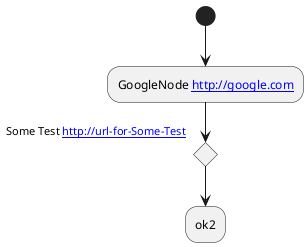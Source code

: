 {
  "sha1": "ct64hmwu3qgnvyt4rrjeavyijga7eg1",
  "insertion": {
    "when": "2024-06-01T09:03:02.047Z",
    "user": "plantuml@gmail.com"
  }
}
@startuml
(*) -->"GoogleNode [[http://google.com]]"
if Some Test [[http://url-for-Some-Test]] then
--> ok2
endif

@enduml
